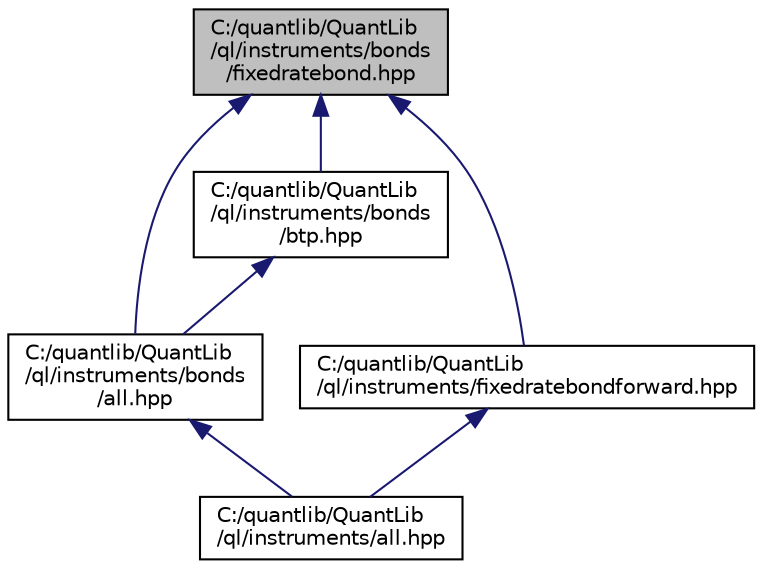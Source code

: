 digraph "C:/quantlib/QuantLib/ql/instruments/bonds/fixedratebond.hpp"
{
  edge [fontname="Helvetica",fontsize="10",labelfontname="Helvetica",labelfontsize="10"];
  node [fontname="Helvetica",fontsize="10",shape=record];
  Node1 [label="C:/quantlib/QuantLib\l/ql/instruments/bonds\l/fixedratebond.hpp",height=0.2,width=0.4,color="black", fillcolor="grey75", style="filled", fontcolor="black"];
  Node1 -> Node2 [dir="back",color="midnightblue",fontsize="10",style="solid"];
  Node2 [label="C:/quantlib/QuantLib\l/ql/instruments/bonds\l/all.hpp",height=0.2,width=0.4,color="black", fillcolor="white", style="filled",URL="$bonds_2all_8hpp_source.html"];
  Node2 -> Node3 [dir="back",color="midnightblue",fontsize="10",style="solid"];
  Node3 [label="C:/quantlib/QuantLib\l/ql/instruments/all.hpp",height=0.2,width=0.4,color="black", fillcolor="white", style="filled",URL="$all_8hpp_source.html"];
  Node1 -> Node4 [dir="back",color="midnightblue",fontsize="10",style="solid"];
  Node4 [label="C:/quantlib/QuantLib\l/ql/instruments/bonds\l/btp.hpp",height=0.2,width=0.4,color="black", fillcolor="white", style="filled",URL="$btp_8hpp.html",tooltip="Italian BTP (Buoni Poliennali del Tesoro) fixed rate bond. "];
  Node4 -> Node2 [dir="back",color="midnightblue",fontsize="10",style="solid"];
  Node1 -> Node5 [dir="back",color="midnightblue",fontsize="10",style="solid"];
  Node5 [label="C:/quantlib/QuantLib\l/ql/instruments/fixedratebondforward.hpp",height=0.2,width=0.4,color="black", fillcolor="white", style="filled",URL="$fixedratebondforward_8hpp.html",tooltip="forward contract on a fixed-rate bond "];
  Node5 -> Node3 [dir="back",color="midnightblue",fontsize="10",style="solid"];
}
